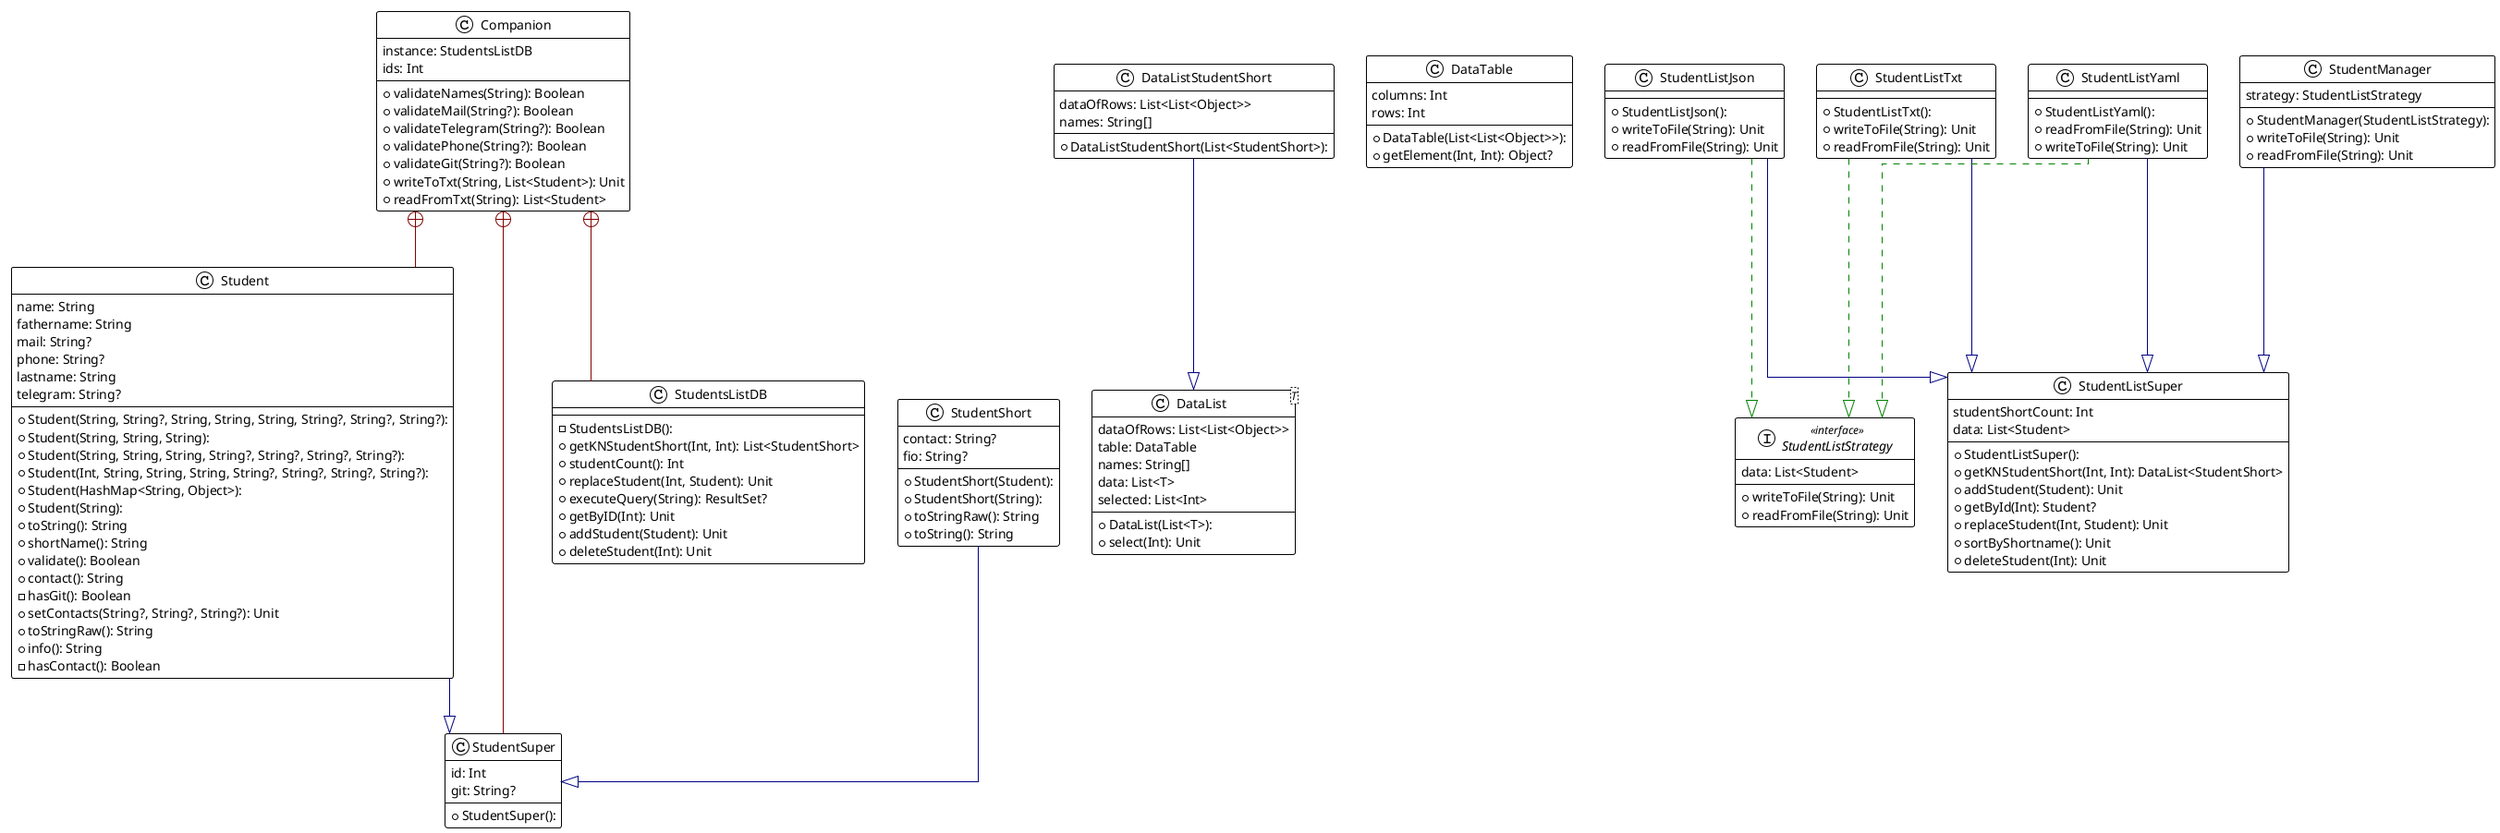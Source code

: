 @startuml

!theme plain
top to bottom direction
skinparam linetype ortho

class Companion {
   instance: StudentsListDB
}
class Companion {
  + validateNames(String): Boolean
  + validateMail(String?): Boolean
  + validateTelegram(String?): Boolean
  + validatePhone(String?): Boolean
  + validateGit(String?): Boolean
   ids: Int
}
class Companion {
  + writeToTxt(String, List<Student>): Unit
  + readFromTxt(String): List<Student>
}
class DataList<T> {
  + DataList(List<T>): 
  + select(Int): Unit
   dataOfRows: List<List<Object>>
   table: DataTable
   names: String[]
   data: List<T>
   selected: List<Int>
}
class DataListStudentShort {
  + DataListStudentShort(List<StudentShort>): 
   dataOfRows: List<List<Object>>
   names: String[]
}
class DataTable {
  + DataTable(List<List<Object>>): 
  + getElement(Int, Int): Object?
   columns: Int
   rows: Int
}
class Student {
  + Student(String, String?, String, String, String, String?, String?, String?): 
  + Student(String, String, String): 
  + Student(String, String, String, String?, String?, String?, String?): 
  + Student(Int, String, String, String, String?, String?, String?, String?): 
  + Student(HashMap<String, Object>): 
  + Student(String): 
  + toString(): String
  + shortName(): String
  + validate(): Boolean
  + contact(): String
  - hasGit(): Boolean
  + setContacts(String?, String?, String?): Unit
  + toStringRaw(): String
  + info(): String
  - hasContact(): Boolean
   name: String
   fathername: String
   mail: String?
   phone: String?
   lastname: String
   telegram: String?
}
class StudentListJson {
  + StudentListJson(): 
  + writeToFile(String): Unit
  + readFromFile(String): Unit
}
interface StudentListStrategy << interface >> {
  + writeToFile(String): Unit
  + readFromFile(String): Unit
   data: List<Student>
}
class StudentListSuper {
  + StudentListSuper(): 
  + getKNStudentShort(Int, Int): DataList<StudentShort>
  + addStudent(Student): Unit
  + getById(Int): Student?
  + replaceStudent(Int, Student): Unit
  + sortByShortname(): Unit
  + deleteStudent(Int): Unit
   studentShortCount: Int
   data: List<Student>
}
class StudentListTxt {
  + StudentListTxt(): 
  + writeToFile(String): Unit
  + readFromFile(String): Unit
}
class StudentListYaml {
  + StudentListYaml(): 
  + readFromFile(String): Unit
  + writeToFile(String): Unit
}
class StudentManager {
  + StudentManager(StudentListStrategy): 
  + writeToFile(String): Unit
  + readFromFile(String): Unit
   strategy: StudentListStrategy
}
class StudentShort {
  + StudentShort(Student): 
  + StudentShort(String): 
  + toStringRaw(): String
  + toString(): String
   contact: String?
   fio: String?
}
class StudentSuper {
  + StudentSuper(): 
   id: Int
   git: String?
}
class StudentsListDB {
  - StudentsListDB(): 
  + getKNStudentShort(Int, Int): List<StudentShort>
  + studentCount(): Int
  + replaceStudent(Int, Student): Unit
  + executeQuery(String): ResultSet?
  + getByID(Int): Unit
  + addStudent(Student): Unit
  + deleteStudent(Int): Unit
}

Companion             +-[#820000,plain]-  Student              
Companion             +-[#820000,plain]-  StudentSuper         
Companion             +-[#820000,plain]-  StudentsListDB       
DataListStudentShort  -[#000082,plain]-^  DataList             
Student               -[#000082,plain]-^  StudentSuper         
StudentListJson       -[#008200,dashed]-^  StudentListStrategy  
StudentListJson       -[#000082,plain]-^  StudentListSuper     
StudentListTxt        -[#008200,dashed]-^  StudentListStrategy  
StudentListTxt        -[#000082,plain]-^  StudentListSuper     
StudentListYaml       -[#008200,dashed]-^  StudentListStrategy  
StudentListYaml       -[#000082,plain]-^  StudentListSuper     
StudentManager        -[#000082,plain]-^  StudentListSuper     
StudentShort          -[#000082,plain]-^  StudentSuper         
@enduml
